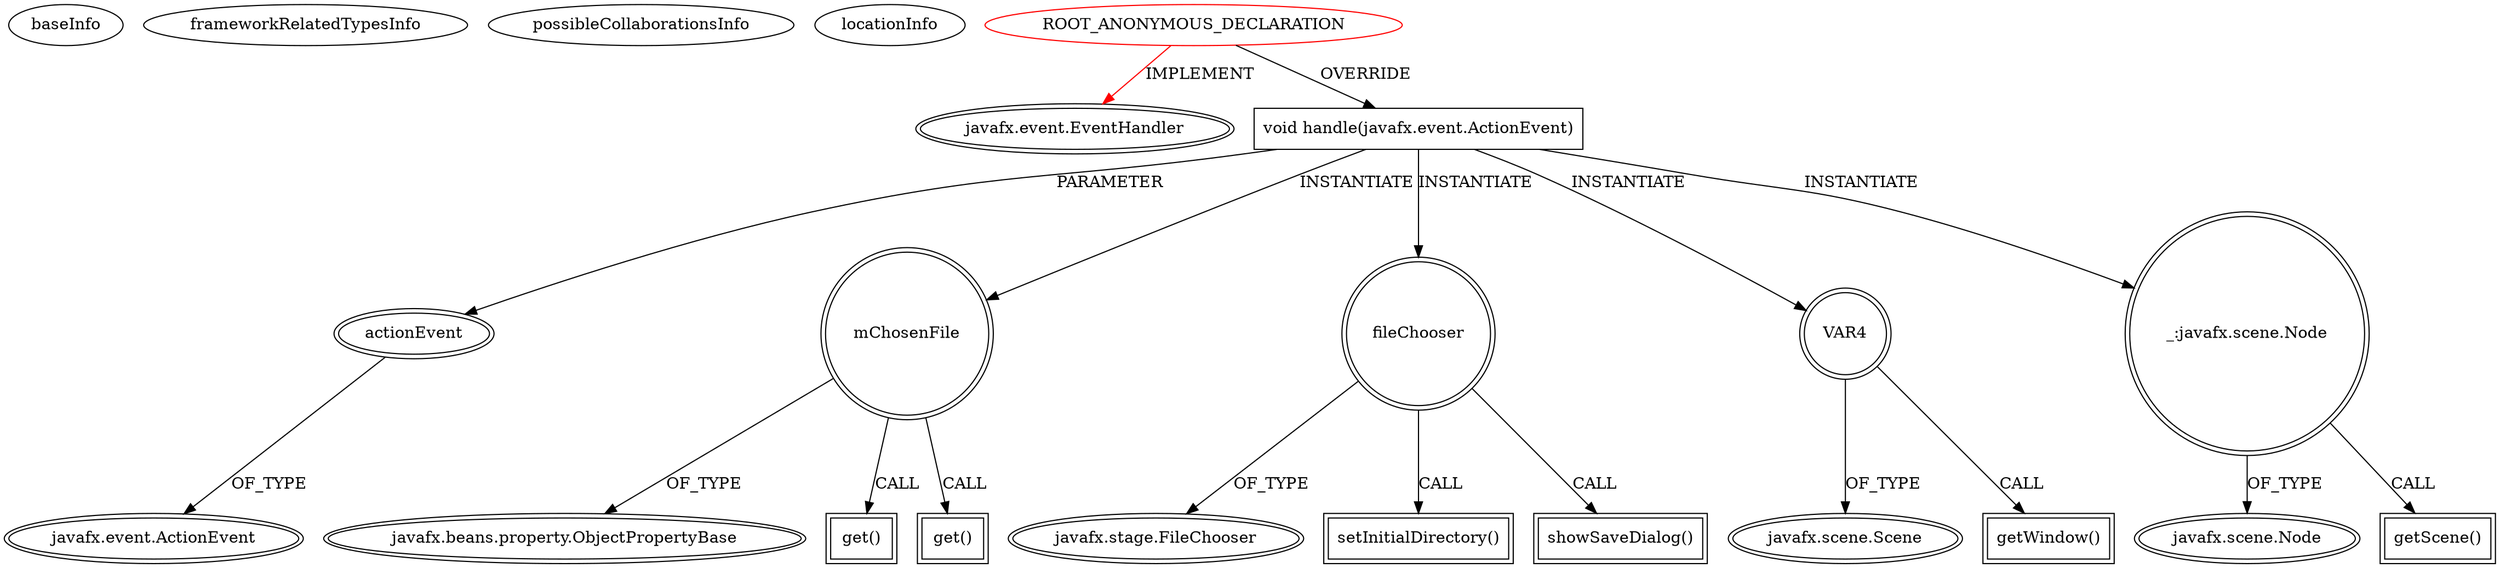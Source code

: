 digraph {
baseInfo[graphId=4622,category="extension_graph",isAnonymous=true,possibleRelation=false]
frameworkRelatedTypesInfo[0="javafx.event.EventHandler"]
possibleCollaborationsInfo[]
locationInfo[projectName="v1ct04-lagbackup",filePath="/v1ct04-lagbackup/lagbackup-master/src/com/v1ct04/ces22/lagbackup/view/custom/FileChooseElement.java",contextSignature="void FileChooseElement(javafx.stage.FileChooser)",graphId="4622"]
0[label="ROOT_ANONYMOUS_DECLARATION",vertexType="ROOT_ANONYMOUS_DECLARATION",isFrameworkType=false,color=red]
1[label="javafx.event.EventHandler",vertexType="FRAMEWORK_INTERFACE_TYPE",isFrameworkType=true,peripheries=2]
5[label="void handle(javafx.event.ActionEvent)",vertexType="OVERRIDING_METHOD_DECLARATION",isFrameworkType=false,shape=box]
6[label="actionEvent",vertexType="PARAMETER_DECLARATION",isFrameworkType=true,peripheries=2]
7[label="javafx.event.ActionEvent",vertexType="FRAMEWORK_CLASS_TYPE",isFrameworkType=true,peripheries=2]
8[label="mChosenFile",vertexType="VARIABLE_EXPRESION",isFrameworkType=true,peripheries=2,shape=circle]
10[label="javafx.beans.property.ObjectPropertyBase",vertexType="FRAMEWORK_CLASS_TYPE",isFrameworkType=true,peripheries=2]
9[label="get()",vertexType="INSIDE_CALL",isFrameworkType=true,peripheries=2,shape=box]
11[label="fileChooser",vertexType="VARIABLE_EXPRESION",isFrameworkType=true,peripheries=2,shape=circle]
13[label="javafx.stage.FileChooser",vertexType="FRAMEWORK_CLASS_TYPE",isFrameworkType=true,peripheries=2]
12[label="setInitialDirectory()",vertexType="INSIDE_CALL",isFrameworkType=true,peripheries=2,shape=box]
15[label="get()",vertexType="INSIDE_CALL",isFrameworkType=true,peripheries=2,shape=box]
17[label="showSaveDialog()",vertexType="INSIDE_CALL",isFrameworkType=true,peripheries=2,shape=box]
18[label="VAR4",vertexType="VARIABLE_EXPRESION",isFrameworkType=true,peripheries=2,shape=circle]
20[label="javafx.scene.Scene",vertexType="FRAMEWORK_CLASS_TYPE",isFrameworkType=true,peripheries=2]
19[label="getWindow()",vertexType="INSIDE_CALL",isFrameworkType=true,peripheries=2,shape=box]
21[label="_:javafx.scene.Node",vertexType="VARIABLE_EXPRESION",isFrameworkType=true,peripheries=2,shape=circle]
23[label="javafx.scene.Node",vertexType="FRAMEWORK_CLASS_TYPE",isFrameworkType=true,peripheries=2]
22[label="getScene()",vertexType="INSIDE_CALL",isFrameworkType=true,peripheries=2,shape=box]
0->1[label="IMPLEMENT",color=red]
0->5[label="OVERRIDE"]
6->7[label="OF_TYPE"]
5->6[label="PARAMETER"]
5->8[label="INSTANTIATE"]
8->10[label="OF_TYPE"]
8->9[label="CALL"]
5->11[label="INSTANTIATE"]
11->13[label="OF_TYPE"]
11->12[label="CALL"]
8->15[label="CALL"]
11->17[label="CALL"]
5->18[label="INSTANTIATE"]
18->20[label="OF_TYPE"]
18->19[label="CALL"]
5->21[label="INSTANTIATE"]
21->23[label="OF_TYPE"]
21->22[label="CALL"]
}
